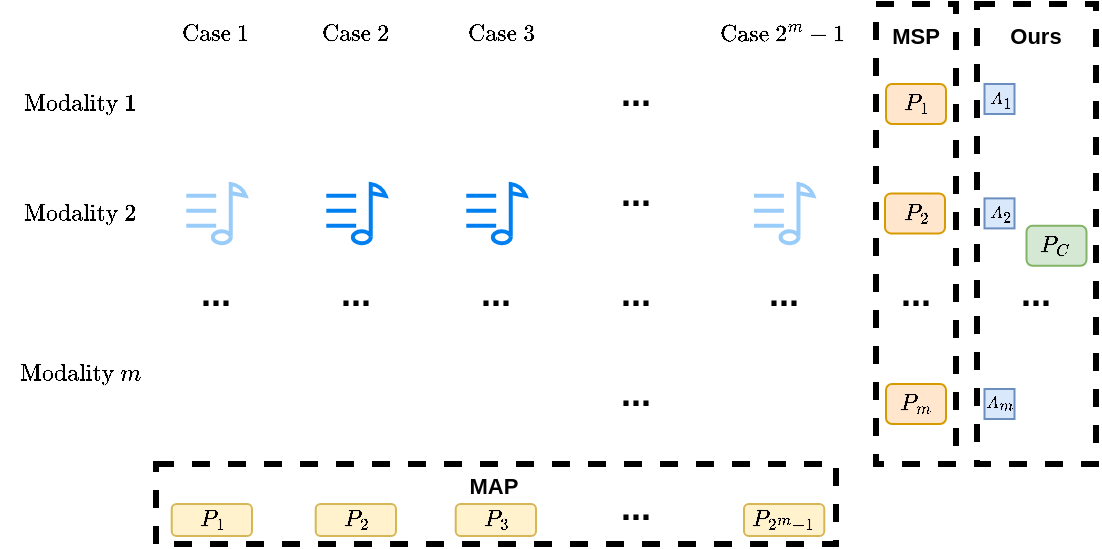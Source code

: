<mxfile version="24.7.7">
  <diagram name="第 1 页" id="nYdEi7tRaGVO8EPhUYh8">
    <mxGraphModel dx="938" dy="589" grid="1" gridSize="10" guides="1" tooltips="1" connect="1" arrows="1" fold="1" page="1" pageScale="1" pageWidth="827" pageHeight="1169" math="1" shadow="0">
      <root>
        <mxCell id="0" />
        <mxCell id="1" parent="0" />
        <mxCell id="d_G1SXAvkjPeiIFeZebY-1" value="" style="shape=image;html=1;verticalAlign=top;verticalLabelPosition=bottom;labelBackgroundColor=#ffffff;imageAspect=0;aspect=fixed;image=https://cdn0.iconfinder.com/data/icons/apple-apps/100/Apple_Photos-128.png" vertex="1" parent="1">
          <mxGeometry x="110" y="80" width="40" height="40" as="geometry" />
        </mxCell>
        <mxCell id="d_G1SXAvkjPeiIFeZebY-2" value="" style="shape=image;html=1;verticalAlign=top;verticalLabelPosition=bottom;labelBackgroundColor=#ffffff;imageAspect=0;aspect=fixed;image=https://cdn0.iconfinder.com/data/icons/apple-apps/100/Apple_Photos-128.png" vertex="1" parent="1">
          <mxGeometry x="250" y="80" width="40" height="40" as="geometry" />
        </mxCell>
        <mxCell id="d_G1SXAvkjPeiIFeZebY-3" value="" style="shape=image;html=1;verticalAlign=top;verticalLabelPosition=bottom;labelBackgroundColor=#ffffff;imageAspect=0;aspect=fixed;image=https://cdn0.iconfinder.com/data/icons/apple-apps/100/Apple_Photos-128.png;opacity=40;" vertex="1" parent="1">
          <mxGeometry x="180" y="80" width="40" height="40" as="geometry" />
        </mxCell>
        <mxCell id="d_G1SXAvkjPeiIFeZebY-5" value="" style="html=1;verticalLabelPosition=bottom;align=center;labelBackgroundColor=#ffffff;verticalAlign=top;strokeWidth=2;strokeColor=#0080F0;shadow=0;dashed=0;shape=mxgraph.ios7.icons.note;pointerEvents=1;textOpacity=50;whiteSpace=wrap;opacity=40;" vertex="1" parent="1">
          <mxGeometry x="115.15" y="140" width="29.7" height="29.7" as="geometry" />
        </mxCell>
        <mxCell id="d_G1SXAvkjPeiIFeZebY-6" value="" style="html=1;verticalLabelPosition=bottom;align=center;labelBackgroundColor=#ffffff;verticalAlign=top;strokeWidth=2;strokeColor=#0080F0;shadow=0;dashed=0;shape=mxgraph.ios7.icons.note;pointerEvents=1" vertex="1" parent="1">
          <mxGeometry x="255.15" y="140" width="29.7" height="29.7" as="geometry" />
        </mxCell>
        <mxCell id="d_G1SXAvkjPeiIFeZebY-7" value="" style="html=1;verticalLabelPosition=bottom;align=center;labelBackgroundColor=#ffffff;verticalAlign=top;strokeWidth=2;strokeColor=#0080F0;shadow=0;dashed=0;shape=mxgraph.ios7.icons.note;pointerEvents=1" vertex="1" parent="1">
          <mxGeometry x="185.15" y="140" width="29.7" height="29.7" as="geometry" />
        </mxCell>
        <mxCell id="d_G1SXAvkjPeiIFeZebY-9" value="" style="shape=image;html=1;verticalAlign=top;verticalLabelPosition=bottom;labelBackgroundColor=#ffffff;imageAspect=0;aspect=fixed;image=https://cdn4.iconfinder.com/data/icons/ionicons/512/icon-document-text-128.png" vertex="1" parent="1">
          <mxGeometry x="110" y="230" width="40" height="40" as="geometry" />
        </mxCell>
        <mxCell id="d_G1SXAvkjPeiIFeZebY-10" value="" style="shape=image;html=1;verticalAlign=top;verticalLabelPosition=bottom;labelBackgroundColor=#ffffff;imageAspect=0;aspect=fixed;image=https://cdn4.iconfinder.com/data/icons/ionicons/512/icon-document-text-128.png" vertex="1" parent="1">
          <mxGeometry x="180" y="230" width="40" height="40" as="geometry" />
        </mxCell>
        <mxCell id="d_G1SXAvkjPeiIFeZebY-11" value="" style="shape=image;html=1;verticalAlign=top;verticalLabelPosition=bottom;labelBackgroundColor=#ffffff;imageAspect=0;aspect=fixed;image=https://cdn4.iconfinder.com/data/icons/ionicons/512/icon-document-text-128.png;opacity=40;" vertex="1" parent="1">
          <mxGeometry x="250" y="230" width="40" height="40" as="geometry" />
        </mxCell>
        <mxCell id="d_G1SXAvkjPeiIFeZebY-13" value="&lt;b style=&quot;font-size: 18px;&quot;&gt;...&lt;/b&gt;" style="text;html=1;align=center;verticalAlign=middle;whiteSpace=wrap;rounded=0;fontSize=18;" vertex="1" parent="1">
          <mxGeometry x="100" y="180" width="60" height="30" as="geometry" />
        </mxCell>
        <mxCell id="d_G1SXAvkjPeiIFeZebY-14" value="" style="shape=image;html=1;verticalAlign=top;verticalLabelPosition=bottom;labelBackgroundColor=#ffffff;imageAspect=0;aspect=fixed;image=https://cdn0.iconfinder.com/data/icons/apple-apps/100/Apple_Photos-128.png" vertex="1" parent="1">
          <mxGeometry x="393.5" y="80" width="40" height="40" as="geometry" />
        </mxCell>
        <mxCell id="d_G1SXAvkjPeiIFeZebY-15" value="" style="html=1;verticalLabelPosition=bottom;align=center;labelBackgroundColor=#ffffff;verticalAlign=top;strokeWidth=2;strokeColor=#0080F0;shadow=0;dashed=0;shape=mxgraph.ios7.icons.note;pointerEvents=1;opacity=40;" vertex="1" parent="1">
          <mxGeometry x="399" y="140" width="29.7" height="29.7" as="geometry" />
        </mxCell>
        <mxCell id="d_G1SXAvkjPeiIFeZebY-16" value="" style="shape=image;html=1;verticalAlign=top;verticalLabelPosition=bottom;labelBackgroundColor=#ffffff;imageAspect=0;aspect=fixed;image=https://cdn4.iconfinder.com/data/icons/ionicons/512/icon-document-text-128.png;opacity=40;" vertex="1" parent="1">
          <mxGeometry x="394" y="230" width="40" height="40" as="geometry" />
        </mxCell>
        <mxCell id="d_G1SXAvkjPeiIFeZebY-17" value="&lt;b style=&quot;font-size: 18px;&quot;&gt;...&lt;/b&gt;" style="text;html=1;align=center;verticalAlign=middle;whiteSpace=wrap;rounded=0;fontSize=18;" vertex="1" parent="1">
          <mxGeometry x="170" y="180" width="60" height="30" as="geometry" />
        </mxCell>
        <mxCell id="d_G1SXAvkjPeiIFeZebY-18" value="&lt;b style=&quot;font-size: 18px;&quot;&gt;...&lt;/b&gt;" style="text;html=1;align=center;verticalAlign=middle;whiteSpace=wrap;rounded=0;fontSize=18;" vertex="1" parent="1">
          <mxGeometry x="240" y="180" width="60" height="30" as="geometry" />
        </mxCell>
        <mxCell id="d_G1SXAvkjPeiIFeZebY-19" value="&lt;b style=&quot;font-size: 18px;&quot;&gt;...&lt;/b&gt;" style="text;html=1;align=center;verticalAlign=middle;whiteSpace=wrap;rounded=0;fontSize=18;" vertex="1" parent="1">
          <mxGeometry x="310" y="80" width="60" height="30" as="geometry" />
        </mxCell>
        <mxCell id="d_G1SXAvkjPeiIFeZebY-20" value="&lt;b style=&quot;font-size: 18px;&quot;&gt;...&lt;/b&gt;" style="text;html=1;align=center;verticalAlign=middle;whiteSpace=wrap;rounded=0;fontSize=18;" vertex="1" parent="1">
          <mxGeometry x="310" y="130" width="60" height="30" as="geometry" />
        </mxCell>
        <mxCell id="d_G1SXAvkjPeiIFeZebY-21" value="&lt;b style=&quot;font-size: 18px;&quot;&gt;...&lt;/b&gt;" style="text;html=1;align=center;verticalAlign=middle;whiteSpace=wrap;rounded=0;fontSize=18;" vertex="1" parent="1">
          <mxGeometry x="310" y="180" width="60" height="30" as="geometry" />
        </mxCell>
        <mxCell id="d_G1SXAvkjPeiIFeZebY-22" value="&lt;b style=&quot;font-size: 18px;&quot;&gt;...&lt;/b&gt;" style="text;html=1;align=center;verticalAlign=middle;whiteSpace=wrap;rounded=0;fontSize=18;" vertex="1" parent="1">
          <mxGeometry x="383.5" y="180" width="60" height="30" as="geometry" />
        </mxCell>
        <mxCell id="d_G1SXAvkjPeiIFeZebY-23" value="&lt;b style=&quot;font-size: 18px;&quot;&gt;...&lt;/b&gt;" style="text;html=1;align=center;verticalAlign=middle;whiteSpace=wrap;rounded=0;fontSize=18;" vertex="1" parent="1">
          <mxGeometry x="310" y="230" width="60" height="30" as="geometry" />
        </mxCell>
        <mxCell id="d_G1SXAvkjPeiIFeZebY-31" value="&lt;span style=&quot;font-size: 10px;&quot;&gt;$$\text{Case} \ 2^m - 1$$&lt;/span&gt;" style="text;html=1;align=center;verticalAlign=middle;whiteSpace=wrap;rounded=0;fontSize=10;fontStyle=1" vertex="1" parent="1">
          <mxGeometry x="376" y="50" width="75.15" height="30" as="geometry" />
        </mxCell>
        <mxCell id="d_G1SXAvkjPeiIFeZebY-32" value="&lt;span style=&quot;font-size: 10px;&quot;&gt;$$\text{Case} \ 1$$&lt;/span&gt;" style="text;html=1;align=center;verticalAlign=middle;whiteSpace=wrap;rounded=0;fontSize=10;fontStyle=1" vertex="1" parent="1">
          <mxGeometry x="92.42" y="50" width="75.15" height="30" as="geometry" />
        </mxCell>
        <mxCell id="d_G1SXAvkjPeiIFeZebY-33" value="&lt;span style=&quot;font-size: 10px;&quot;&gt;$$\text{Case} \ 2$$&lt;/span&gt;" style="text;html=1;align=center;verticalAlign=middle;whiteSpace=wrap;rounded=0;fontSize=10;fontStyle=1" vertex="1" parent="1">
          <mxGeometry x="162.42" y="50" width="75.15" height="30" as="geometry" />
        </mxCell>
        <mxCell id="d_G1SXAvkjPeiIFeZebY-34" value="&lt;span style=&quot;font-size: 10px;&quot;&gt;$$\text{Case} \ 3$$&lt;/span&gt;" style="text;html=1;align=center;verticalAlign=middle;whiteSpace=wrap;rounded=0;fontSize=10;fontStyle=1" vertex="1" parent="1">
          <mxGeometry x="234.85" y="50" width="75.15" height="30" as="geometry" />
        </mxCell>
        <mxCell id="d_G1SXAvkjPeiIFeZebY-35" value="&lt;span style=&quot;font-size: 10px;&quot;&gt;$$\text{Modality} \ 1$$&lt;/span&gt;" style="text;html=1;align=center;verticalAlign=middle;whiteSpace=wrap;rounded=0;fontSize=10;fontStyle=1" vertex="1" parent="1">
          <mxGeometry x="24.85" y="85" width="75.15" height="30" as="geometry" />
        </mxCell>
        <mxCell id="d_G1SXAvkjPeiIFeZebY-36" value="&lt;span style=&quot;font-size: 10px;&quot;&gt;$$\text{Modality} \ 2$$&lt;/span&gt;" style="text;html=1;align=center;verticalAlign=middle;whiteSpace=wrap;rounded=0;fontSize=10;fontStyle=1" vertex="1" parent="1">
          <mxGeometry x="24.85" y="139.7" width="75.15" height="30" as="geometry" />
        </mxCell>
        <mxCell id="d_G1SXAvkjPeiIFeZebY-37" value="&lt;span style=&quot;font-size: 10px;&quot;&gt;$$\text{Modality} \ m$$&lt;/span&gt;" style="text;html=1;align=center;verticalAlign=middle;whiteSpace=wrap;rounded=0;fontSize=10;fontStyle=1" vertex="1" parent="1">
          <mxGeometry x="24.85" y="220" width="75.15" height="30" as="geometry" />
        </mxCell>
        <mxCell id="d_G1SXAvkjPeiIFeZebY-38" value="&lt;div&gt;&lt;br&gt;&lt;/div&gt;" style="rounded=0;whiteSpace=wrap;html=1;dashed=1;strokeWidth=3;" vertex="1" parent="1">
          <mxGeometry x="100" y="280" width="340" height="40" as="geometry" />
        </mxCell>
        <mxCell id="d_G1SXAvkjPeiIFeZebY-39" value="$$P_1$$" style="rounded=1;whiteSpace=wrap;html=1;fontSize=10;fillColor=#fff2cc;strokeColor=#d6b656;" vertex="1" parent="1">
          <mxGeometry x="107.85" y="300" width="40.15" height="16" as="geometry" />
        </mxCell>
        <mxCell id="d_G1SXAvkjPeiIFeZebY-40" value="$$P_2$$" style="rounded=1;whiteSpace=wrap;html=1;fontSize=10;fillColor=#fff2cc;strokeColor=#d6b656;" vertex="1" parent="1">
          <mxGeometry x="179.85" y="300" width="40.15" height="16" as="geometry" />
        </mxCell>
        <mxCell id="d_G1SXAvkjPeiIFeZebY-41" value="$$P_3$$" style="rounded=1;whiteSpace=wrap;html=1;fontSize=10;fillColor=#fff2cc;strokeColor=#d6b656;" vertex="1" parent="1">
          <mxGeometry x="249.85" y="300" width="40.15" height="16" as="geometry" />
        </mxCell>
        <mxCell id="d_G1SXAvkjPeiIFeZebY-42" value="$$P_{2^m-1}$$" style="rounded=1;whiteSpace=wrap;html=1;fontSize=10;fillColor=#fff2cc;strokeColor=#d6b656;" vertex="1" parent="1">
          <mxGeometry x="394" y="300" width="40.15" height="16" as="geometry" />
        </mxCell>
        <mxCell id="d_G1SXAvkjPeiIFeZebY-43" value="MAP" style="text;html=1;align=center;verticalAlign=middle;whiteSpace=wrap;rounded=0;fontStyle=1;fontSize=11;" vertex="1" parent="1">
          <mxGeometry x="239" y="276" width="60" height="30" as="geometry" />
        </mxCell>
        <mxCell id="d_G1SXAvkjPeiIFeZebY-44" value="&lt;b style=&quot;font-size: 18px;&quot;&gt;...&lt;/b&gt;" style="text;html=1;align=center;verticalAlign=middle;whiteSpace=wrap;rounded=0;fontSize=18;" vertex="1" parent="1">
          <mxGeometry x="310" y="287" width="60" height="30" as="geometry" />
        </mxCell>
        <mxCell id="d_G1SXAvkjPeiIFeZebY-45" value="" style="rounded=0;whiteSpace=wrap;html=1;dashed=1;strokeWidth=3;" vertex="1" parent="1">
          <mxGeometry x="460" y="50" width="40" height="230" as="geometry" />
        </mxCell>
        <mxCell id="d_G1SXAvkjPeiIFeZebY-46" value="MSP" style="text;html=1;align=center;verticalAlign=middle;whiteSpace=wrap;rounded=0;fontStyle=1;fontSize=11;" vertex="1" parent="1">
          <mxGeometry x="449.5" y="51" width="60" height="30" as="geometry" />
        </mxCell>
        <mxCell id="d_G1SXAvkjPeiIFeZebY-47" value="" style="rounded=0;whiteSpace=wrap;html=1;dashed=1;strokeWidth=3;" vertex="1" parent="1">
          <mxGeometry x="510.5" y="50" width="59.5" height="230" as="geometry" />
        </mxCell>
        <mxCell id="d_G1SXAvkjPeiIFeZebY-48" value="Ours" style="text;html=1;align=center;verticalAlign=middle;whiteSpace=wrap;rounded=0;fontStyle=1;fontSize=11;" vertex="1" parent="1">
          <mxGeometry x="510" y="51" width="60" height="30" as="geometry" />
        </mxCell>
        <mxCell id="d_G1SXAvkjPeiIFeZebY-49" value="$$P_1$$" style="rounded=1;whiteSpace=wrap;html=1;fontSize=10;fillColor=#ffe6cc;strokeColor=#d79b00;" vertex="1" parent="1">
          <mxGeometry x="465" y="90" width="30" height="20" as="geometry" />
        </mxCell>
        <mxCell id="d_G1SXAvkjPeiIFeZebY-50" value="$$P_2$$" style="rounded=1;whiteSpace=wrap;html=1;fontSize=10;fillColor=#ffe6cc;strokeColor=#d79b00;" vertex="1" parent="1">
          <mxGeometry x="464.5" y="144.7" width="30" height="20" as="geometry" />
        </mxCell>
        <mxCell id="d_G1SXAvkjPeiIFeZebY-51" value="$$P_m$$" style="rounded=1;whiteSpace=wrap;html=1;fontSize=10;fillColor=#ffe6cc;strokeColor=#d79b00;" vertex="1" parent="1">
          <mxGeometry x="465" y="240" width="30" height="20" as="geometry" />
        </mxCell>
        <mxCell id="d_G1SXAvkjPeiIFeZebY-55" value="&lt;b style=&quot;font-size: 18px;&quot;&gt;...&lt;/b&gt;" style="text;html=1;align=center;verticalAlign=middle;whiteSpace=wrap;rounded=0;fontSize=18;" vertex="1" parent="1">
          <mxGeometry x="449.5" y="180" width="60" height="30" as="geometry" />
        </mxCell>
        <mxCell id="d_G1SXAvkjPeiIFeZebY-56" value="&lt;b style=&quot;font-size: 18px;&quot;&gt;...&lt;/b&gt;" style="text;html=1;align=center;verticalAlign=middle;whiteSpace=wrap;rounded=0;fontSize=18;" vertex="1" parent="1">
          <mxGeometry x="510.25" y="180" width="60" height="30" as="geometry" />
        </mxCell>
        <mxCell id="d_G1SXAvkjPeiIFeZebY-58" value="$$P_C$$" style="rounded=1;whiteSpace=wrap;html=1;fontSize=10;fillColor=#d5e8d4;strokeColor=#82b366;" vertex="1" parent="1">
          <mxGeometry x="535.25" y="160.85" width="30" height="20" as="geometry" />
        </mxCell>
        <mxCell id="d_G1SXAvkjPeiIFeZebY-59" value="$$\ A_1$$" style="rounded=0;whiteSpace=wrap;html=1;fontSize=7;fillColor=#dae8fc;strokeColor=#6c8ebf;" vertex="1" parent="1">
          <mxGeometry x="514.25" y="90" width="15" height="15" as="geometry" />
        </mxCell>
        <mxCell id="d_G1SXAvkjPeiIFeZebY-62" value="$$\ A_2$$" style="rounded=0;whiteSpace=wrap;html=1;fontSize=7;fillColor=#dae8fc;strokeColor=#6c8ebf;" vertex="1" parent="1">
          <mxGeometry x="514.25" y="147.2" width="15" height="15" as="geometry" />
        </mxCell>
        <mxCell id="d_G1SXAvkjPeiIFeZebY-63" value="$$\ A_m$$" style="rounded=0;whiteSpace=wrap;html=1;fontSize=7;fillColor=#dae8fc;strokeColor=#6c8ebf;" vertex="1" parent="1">
          <mxGeometry x="514.25" y="242.5" width="15" height="15" as="geometry" />
        </mxCell>
      </root>
    </mxGraphModel>
  </diagram>
</mxfile>
